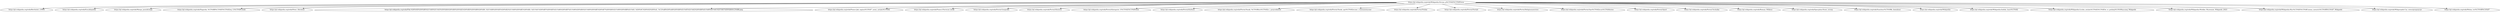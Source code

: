 digraph tree {
	"https://pl.wikipedia.org/wiki/Wikipedia:Strona_g%C5%82%C3%B3wna" [label="https://pl.wikipedia.org/wiki/Wikipedia:Strona_g%C5%82%C3%B3wna", shape=egg]
	"https://pl.wikipedia.org/wiki/Berthelot_(1909)" [label="https://pl.wikipedia.org/wiki/Berthelot_(1909)", shape=egg]
	"https://pl.wikipedia.org/wiki/Encyklopedia" [label="https://pl.wikipedia.org/wiki/Encyklopedia", shape=egg]
	"https://pl.wikipedia.org/wiki/Marga_jasnobrzega" [label="https://pl.wikipedia.org/wiki/Marga_jasnobrzega", shape=egg]
	"https://pl.wikipedia.org/wiki/Nagroda_%C5%BB%C3%B3%C5%82tej_Ci%C5%BCemki" [label="https://pl.wikipedia.org/wiki/Nagroda_%C5%BB%C3%B3%C5%82tej_Ci%C5%BCemki", shape=egg]
	"https://pl.wikipedia.org/wiki/Peter_Hitchens" [label="https://pl.wikipedia.org/wiki/Peter_Hitchens", shape=egg]
	"https://pl.wikipedia.org/wiki/Plik:%D0%9D%D0%B0%D1%80%D1%83%D0%BA%D0%B0%D0%B2%D0%BD%D0%B8%D0%B9_%D1%88%D0%B5%D0%B2%D1%80%D0%BE%D0%BD_%D1%81%D0%BF%D0%B5%D1%86%D0%BF%D1%96%D0%B4%D1%80%D0%BE%D0%B7%D0%B4%D1%96%D0%BB%D1%83_%D0%9C%D0%92%D0%A1_%C2%AB%D0%A8%D0%B0%D1%85%D1%82%D0%B0%D1%80%D1%81%D1%8C%D0%BA%C2%BB.png" [label="https://pl.wikipedia.org/wiki/Plik:%D0%9D%D0%B0%D1%80%D1%83%D0%BA%D0%B0%D0%B2%D0%BD%D0%B8%D0%B9_%D1%88%D0%B5%D0%B2%D1%80%D0%BE%D0%BD_%D1%81%D0%BF%D0%B5%D1%86%D0%BF%D1%96%D0%B4%D1%80%D0%BE%D0%B7%D0%B4%D1%96%D0%BB%D1%83_%D0%9C%D0%92%D0%A1_%C2%AB%D0%A8%D0%B0%D1%85%D1%82%D0%B0%D1%80%D1%81%D1%8C%D0%BA%C2%BB.png", shape=egg]
	"https://pl.wikipedia.org/wiki/Pomoc:Jak_napisa%C4%87_nowy_artyku%C5%82" [label="https://pl.wikipedia.org/wiki/Pomoc:Jak_napisa%C4%87_nowy_artyku%C5%82", shape=egg]
	"https://pl.wikipedia.org/wiki/Pomoc:Pierwsze_kroki" [label="https://pl.wikipedia.org/wiki/Pomoc:Pierwsze_kroki", shape=egg]
	"https://pl.wikipedia.org/wiki/Portal:Geografia" [label="https://pl.wikipedia.org/wiki/Portal:Geografia", shape=egg]
	"https://pl.wikipedia.org/wiki/Portal:Historia" [label="https://pl.wikipedia.org/wiki/Portal:Historia", shape=egg]
	"https://pl.wikipedia.org/wiki/Portal:Kategorie_G%C5%82%C3%B3wne" [label="https://pl.wikipedia.org/wiki/Portal:Kategorie_G%C5%82%C3%B3wne", shape=egg]
	"https://pl.wikipedia.org/wiki/Portal:Kultura" [label="https://pl.wikipedia.org/wiki/Portal:Kultura", shape=egg]
	"https://pl.wikipedia.org/wiki/Portal:Nauki_%C5%9Bcis%C5%82e_i_przyrodnicze" [label="https://pl.wikipedia.org/wiki/Portal:Nauki_%C5%9Bcis%C5%82e_i_przyrodnicze", shape=egg]
	"https://pl.wikipedia.org/wiki/Portal:Nauki_spo%C5%82eczne_i_humanistyczne" [label="https://pl.wikipedia.org/wiki/Portal:Nauki_spo%C5%82eczne_i_humanistyczne", shape=egg]
	"https://pl.wikipedia.org/wiki/Portal:Polska" [label="https://pl.wikipedia.org/wiki/Portal:Polska", shape=egg]
	"https://pl.wikipedia.org/wiki/Portal:Portale" [label="https://pl.wikipedia.org/wiki/Portal:Portale", shape=egg]
	"https://pl.wikipedia.org/wiki/Portal:Religioznawstwo" [label="https://pl.wikipedia.org/wiki/Portal:Religioznawstwo", shape=egg]
	"https://pl.wikipedia.org/wiki/Portal:Spo%C5%82ecze%C5%84stwo" [label="https://pl.wikipedia.org/wiki/Portal:Spo%C5%82ecze%C5%84stwo", shape=egg]
	"https://pl.wikipedia.org/wiki/Portal:Sport" [label="https://pl.wikipedia.org/wiki/Portal:Sport", shape=egg]
	"https://pl.wikipedia.org/wiki/Portal:Technika" [label="https://pl.wikipedia.org/wiki/Portal:Technika", shape=egg]
	"https://pl.wikipedia.org/wiki/Roman_Wilkosz" [label="https://pl.wikipedia.org/wiki/Roman_Wilkosz", shape=egg]
	"https://pl.wikipedia.org/wiki/Specjalna:Nowe_strony" [label="https://pl.wikipedia.org/wiki/Specjalna:Nowe_strony", shape=egg]
	"https://pl.wikipedia.org/wiki/Szachtar%C5%9Bk_(batalion)" [label="https://pl.wikipedia.org/wiki/Szachtar%C5%9Bk_(batalion)", shape=egg]
	"https://pl.wikipedia.org/wiki/Wikipedia" [label="https://pl.wikipedia.org/wiki/Wikipedia", shape=egg]
	"https://pl.wikipedia.org/wiki/Wikipedia:Indeks_hase%C5%82" [label="https://pl.wikipedia.org/wiki/Wikipedia:Indeks_hase%C5%82", shape=egg]
	"https://pl.wikipedia.org/wiki/Wikipedia:Liczba_artyku%C5%82%C3%B3w_w_polskoj%C4%99zycznej_Wikipedii" [label="https://pl.wikipedia.org/wiki/Wikipedia:Liczba_artyku%C5%82%C3%B3w_w_polskoj%C4%99zycznej_Wikipedii", shape=egg]
	"https://pl.wikipedia.org/wiki/Wikipedia:Wielkie_Wyzwanie_Wikipedii_2023" [label="https://pl.wikipedia.org/wiki/Wikipedia:Wielkie_Wyzwanie_Wikipedii_2023", shape=egg]
	"https://pl.wikipedia.org/wiki/Wikipedia:Wyr%C3%B3%C5%BCniona_zawarto%C5%9B%C4%87_Wikipedii" [label="https://pl.wikipedia.org/wiki/Wikipedia:Wyr%C3%B3%C5%BCniona_zawarto%C5%9B%C4%87_Wikipedii", shape=egg]
	"https://pl.wikipedia.org/wiki/Wikiprojekt:Czy_wiesz/propozycje" [label="https://pl.wikipedia.org/wiki/Wikiprojekt:Czy_wiesz/propozycje", shape=egg]
	"https://pl.wikipedia.org/wiki/Wolna_tre%C5%9B%C4%87" [label="https://pl.wikipedia.org/wiki/Wolna_tre%C5%9B%C4%87", shape=egg]

	"https://pl.wikipedia.org/wiki/Wikipedia:Strona_g%C5%82%C3%B3wna" -> "https://pl.wikipedia.org/wiki/Wikipedia"
	"https://pl.wikipedia.org/wiki/Wikipedia:Strona_g%C5%82%C3%B3wna" -> "https://pl.wikipedia.org/wiki/Wolna_tre%C5%9B%C4%87"
	"https://pl.wikipedia.org/wiki/Wikipedia:Strona_g%C5%82%C3%B3wna" -> "https://pl.wikipedia.org/wiki/Encyklopedia"
	"https://pl.wikipedia.org/wiki/Wikipedia:Strona_g%C5%82%C3%B3wna" -> "https://pl.wikipedia.org/wiki/Pomoc:Pierwsze_kroki"
	"https://pl.wikipedia.org/wiki/Wikipedia:Strona_g%C5%82%C3%B3wna" -> "https://pl.wikipedia.org/wiki/Wikipedia:Liczba_artyku%C5%82%C3%B3w_w_polskoj%C4%99zycznej_Wikipedii"
	"https://pl.wikipedia.org/wiki/Wikipedia:Strona_g%C5%82%C3%B3wna" -> "https://pl.wikipedia.org/wiki/Wikipedia:Wyr%C3%B3%C5%BCniona_zawarto%C5%9B%C4%87_Wikipedii"
	"https://pl.wikipedia.org/wiki/Wikipedia:Strona_g%C5%82%C3%B3wna" -> "https://pl.wikipedia.org/wiki/Portal:Nauki_%C5%9Bcis%C5%82e_i_przyrodnicze"
	"https://pl.wikipedia.org/wiki/Wikipedia:Strona_g%C5%82%C3%B3wna" -> "https://pl.wikipedia.org/wiki/Portal:Nauki_spo%C5%82eczne_i_humanistyczne"
	"https://pl.wikipedia.org/wiki/Wikipedia:Strona_g%C5%82%C3%B3wna" -> "https://pl.wikipedia.org/wiki/Portal:Technika"
	"https://pl.wikipedia.org/wiki/Wikipedia:Strona_g%C5%82%C3%B3wna" -> "https://pl.wikipedia.org/wiki/Portal:Geografia"
	"https://pl.wikipedia.org/wiki/Wikipedia:Strona_g%C5%82%C3%B3wna" -> "https://pl.wikipedia.org/wiki/Portal:Historia"
	"https://pl.wikipedia.org/wiki/Wikipedia:Strona_g%C5%82%C3%B3wna" -> "https://pl.wikipedia.org/wiki/Portal:Kultura"
	"https://pl.wikipedia.org/wiki/Wikipedia:Strona_g%C5%82%C3%B3wna" -> "https://pl.wikipedia.org/wiki/Portal:Spo%C5%82ecze%C5%84stwo"
	"https://pl.wikipedia.org/wiki/Wikipedia:Strona_g%C5%82%C3%B3wna" -> "https://pl.wikipedia.org/wiki/Portal:Sport"
	"https://pl.wikipedia.org/wiki/Wikipedia:Strona_g%C5%82%C3%B3wna" -> "https://pl.wikipedia.org/wiki/Portal:Religioznawstwo"
	"https://pl.wikipedia.org/wiki/Wikipedia:Strona_g%C5%82%C3%B3wna" -> "https://pl.wikipedia.org/wiki/Portal:Polska"
	"https://pl.wikipedia.org/wiki/Wikipedia:Strona_g%C5%82%C3%B3wna" -> "https://pl.wikipedia.org/wiki/Portal:Portale"
	"https://pl.wikipedia.org/wiki/Wikipedia:Strona_g%C5%82%C3%B3wna" -> "https://pl.wikipedia.org/wiki/Wikipedia:Indeks_hase%C5%82"
	"https://pl.wikipedia.org/wiki/Wikipedia:Strona_g%C5%82%C3%B3wna" -> "https://pl.wikipedia.org/wiki/Portal:Kategorie_G%C5%82%C3%B3wne"
	"https://pl.wikipedia.org/wiki/Wikipedia:Strona_g%C5%82%C3%B3wna" -> "https://pl.wikipedia.org/wiki/Wikipedia:Wielkie_Wyzwanie_Wikipedii_2023"
	"https://pl.wikipedia.org/wiki/Wikipedia:Strona_g%C5%82%C3%B3wna" -> "https://pl.wikipedia.org/wiki/Specjalna:Nowe_strony"
	"https://pl.wikipedia.org/wiki/Wikipedia:Strona_g%C5%82%C3%B3wna" -> "https://pl.wikipedia.org/wiki/Plik:%D0%9D%D0%B0%D1%80%D1%83%D0%BA%D0%B0%D0%B2%D0%BD%D0%B8%D0%B9_%D1%88%D0%B5%D0%B2%D1%80%D0%BE%D0%BD_%D1%81%D0%BF%D0%B5%D1%86%D0%BF%D1%96%D0%B4%D1%80%D0%BE%D0%B7%D0%B4%D1%96%D0%BB%D1%83_%D0%9C%D0%92%D0%A1_%C2%AB%D0%A8%D0%B0%D1%85%D1%82%D0%B0%D1%80%D1%81%D1%8C%D0%BA%C2%BB.png"
	"https://pl.wikipedia.org/wiki/Wikipedia:Strona_g%C5%82%C3%B3wna" -> "https://pl.wikipedia.org/wiki/Szachtar%C5%9Bk_(batalion)"
	"https://pl.wikipedia.org/wiki/Wikipedia:Strona_g%C5%82%C3%B3wna" -> "https://pl.wikipedia.org/wiki/Nagroda_%C5%BB%C3%B3%C5%82tej_Ci%C5%BCemki"
	"https://pl.wikipedia.org/wiki/Wikipedia:Strona_g%C5%82%C3%B3wna" -> "https://pl.wikipedia.org/wiki/Marga_jasnobrzega"
	"https://pl.wikipedia.org/wiki/Wikipedia:Strona_g%C5%82%C3%B3wna" -> "https://pl.wikipedia.org/wiki/Berthelot_(1909)"
	"https://pl.wikipedia.org/wiki/Wikipedia:Strona_g%C5%82%C3%B3wna" -> "https://pl.wikipedia.org/wiki/Peter_Hitchens"
	"https://pl.wikipedia.org/wiki/Wikipedia:Strona_g%C5%82%C3%B3wna" -> "https://pl.wikipedia.org/wiki/Roman_Wilkosz"
	"https://pl.wikipedia.org/wiki/Wikipedia:Strona_g%C5%82%C3%B3wna" -> "https://pl.wikipedia.org/wiki/Wikiprojekt:Czy_wiesz/propozycje"
	"https://pl.wikipedia.org/wiki/Wikipedia:Strona_g%C5%82%C3%B3wna" -> "https://pl.wikipedia.org/wiki/Pomoc:Jak_napisa%C4%87_nowy_artyku%C5%82"
}